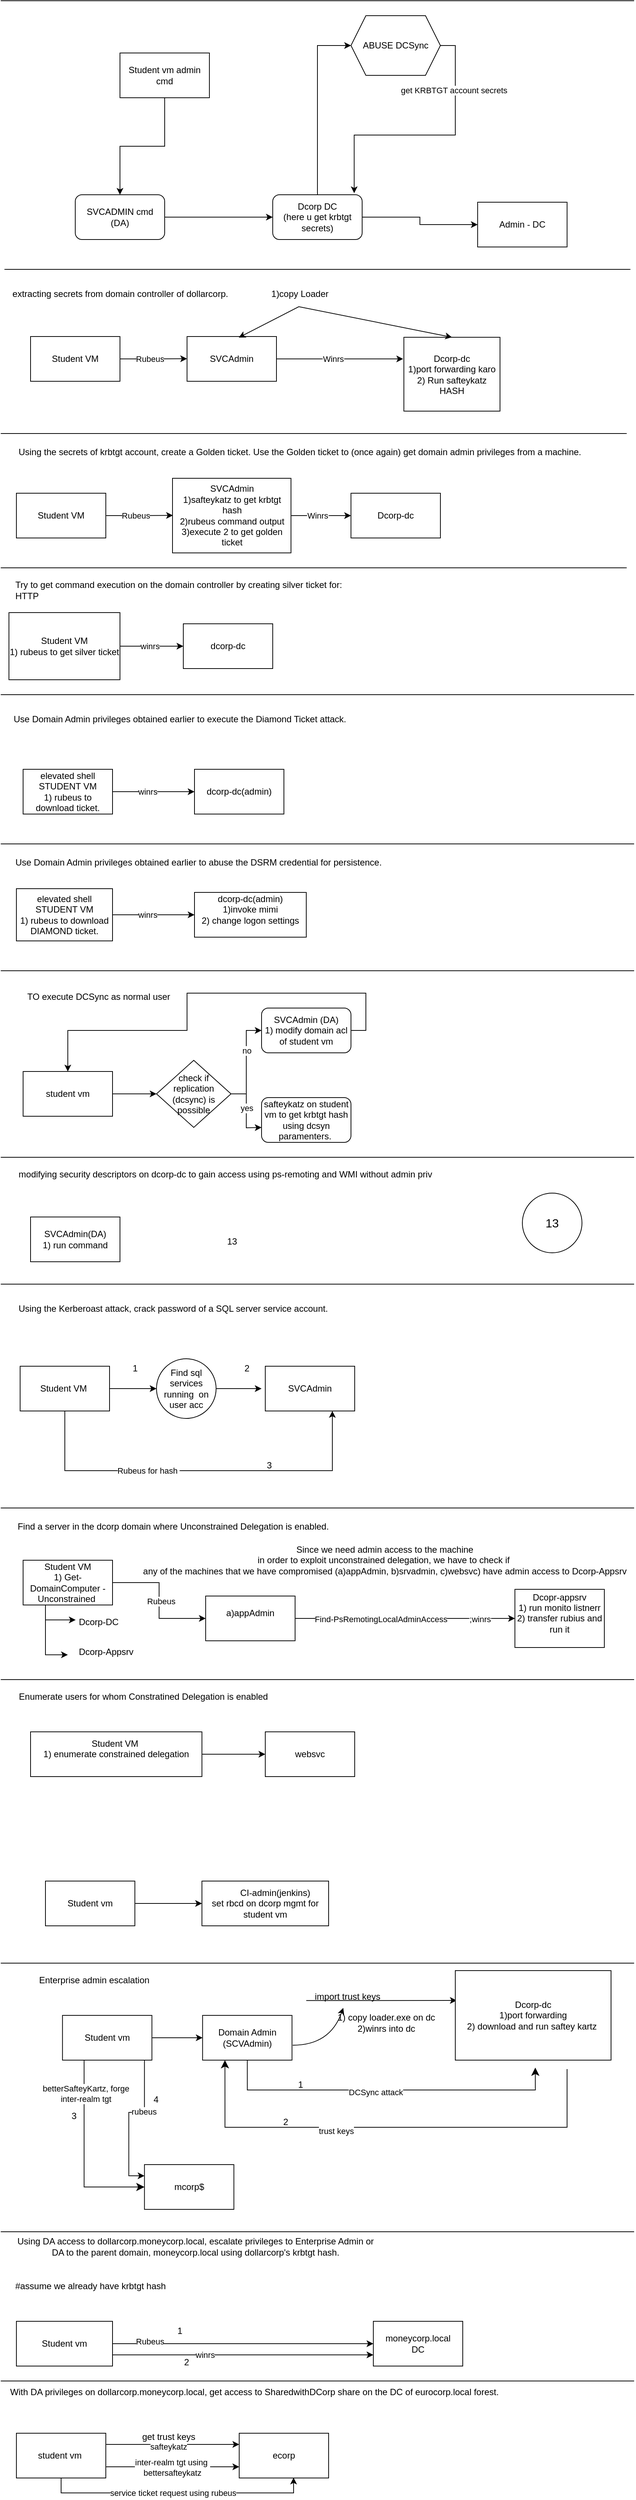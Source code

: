 <mxfile version="24.7.17">
  <diagram name="Page-1" id="pwPwg3jZ4V9R2uBaTmBE">
    <mxGraphModel dx="1843" dy="1024" grid="1" gridSize="10" guides="1" tooltips="1" connect="1" arrows="1" fold="1" page="1" pageScale="1" pageWidth="850" pageHeight="1100" math="0" shadow="0">
      <root>
        <mxCell id="0" />
        <mxCell id="1" parent="0" />
        <mxCell id="igHpn69yzNw5KjrUSqZ8-5" style="edgeStyle=orthogonalEdgeStyle;rounded=0;orthogonalLoop=1;jettySize=auto;html=1;exitX=1;exitY=0.5;exitDx=0;exitDy=0;entryX=0;entryY=0.5;entryDx=0;entryDy=0;" parent="1" source="igHpn69yzNw5KjrUSqZ8-1" target="igHpn69yzNw5KjrUSqZ8-4" edge="1">
          <mxGeometry relative="1" as="geometry" />
        </mxCell>
        <mxCell id="igHpn69yzNw5KjrUSqZ8-1" value="SVCADMIN cmd&lt;br&gt;(DA)" style="rounded=1;whiteSpace=wrap;html=1;" parent="1" vertex="1">
          <mxGeometry x="100" y="280" width="120" height="60" as="geometry" />
        </mxCell>
        <mxCell id="igHpn69yzNw5KjrUSqZ8-3" style="edgeStyle=orthogonalEdgeStyle;rounded=0;orthogonalLoop=1;jettySize=auto;html=1;entryX=0.5;entryY=0;entryDx=0;entryDy=0;" parent="1" source="igHpn69yzNw5KjrUSqZ8-2" target="igHpn69yzNw5KjrUSqZ8-1" edge="1">
          <mxGeometry relative="1" as="geometry" />
        </mxCell>
        <mxCell id="igHpn69yzNw5KjrUSqZ8-2" value="Student vm admin cmd" style="rounded=0;whiteSpace=wrap;html=1;" parent="1" vertex="1">
          <mxGeometry x="160" y="90" width="120" height="60" as="geometry" />
        </mxCell>
        <mxCell id="igHpn69yzNw5KjrUSqZ8-7" style="edgeStyle=orthogonalEdgeStyle;rounded=0;orthogonalLoop=1;jettySize=auto;html=1;exitX=1;exitY=0.5;exitDx=0;exitDy=0;entryX=0;entryY=0.5;entryDx=0;entryDy=0;" parent="1" source="igHpn69yzNw5KjrUSqZ8-4" target="igHpn69yzNw5KjrUSqZ8-6" edge="1">
          <mxGeometry relative="1" as="geometry" />
        </mxCell>
        <mxCell id="igHpn69yzNw5KjrUSqZ8-10" style="edgeStyle=orthogonalEdgeStyle;rounded=0;orthogonalLoop=1;jettySize=auto;html=1;exitX=0.5;exitY=0;exitDx=0;exitDy=0;entryX=0;entryY=0.5;entryDx=0;entryDy=0;" parent="1" source="igHpn69yzNw5KjrUSqZ8-4" target="igHpn69yzNw5KjrUSqZ8-9" edge="1">
          <mxGeometry relative="1" as="geometry" />
        </mxCell>
        <mxCell id="igHpn69yzNw5KjrUSqZ8-4" value="Dcorp DC&lt;br&gt;(here u get krbtgt secrets)" style="rounded=1;whiteSpace=wrap;html=1;" parent="1" vertex="1">
          <mxGeometry x="365" y="280" width="120" height="60" as="geometry" />
        </mxCell>
        <mxCell id="igHpn69yzNw5KjrUSqZ8-6" value="Admin - DC" style="rounded=0;whiteSpace=wrap;html=1;" parent="1" vertex="1">
          <mxGeometry x="640" y="290" width="120" height="60" as="geometry" />
        </mxCell>
        <mxCell id="igHpn69yzNw5KjrUSqZ8-9" value="ABUSE DCSync" style="shape=hexagon;perimeter=hexagonPerimeter2;whiteSpace=wrap;html=1;fixedSize=1;" parent="1" vertex="1">
          <mxGeometry x="470" y="40" width="120" height="80" as="geometry" />
        </mxCell>
        <mxCell id="igHpn69yzNw5KjrUSqZ8-11" style="edgeStyle=orthogonalEdgeStyle;rounded=0;orthogonalLoop=1;jettySize=auto;html=1;exitX=1;exitY=0.5;exitDx=0;exitDy=0;entryX=0.911;entryY=-0.035;entryDx=0;entryDy=0;entryPerimeter=0;" parent="1" source="igHpn69yzNw5KjrUSqZ8-9" target="igHpn69yzNw5KjrUSqZ8-4" edge="1">
          <mxGeometry relative="1" as="geometry" />
        </mxCell>
        <mxCell id="igHpn69yzNw5KjrUSqZ8-12" value="get KRBTGT account secrets" style="edgeLabel;html=1;align=center;verticalAlign=middle;resizable=0;points=[];" parent="igHpn69yzNw5KjrUSqZ8-11" vertex="1" connectable="0">
          <mxGeometry x="-0.549" y="-2" relative="1" as="geometry">
            <mxPoint as="offset" />
          </mxGeometry>
        </mxCell>
        <mxCell id="igHpn69yzNw5KjrUSqZ8-13" value="" style="endArrow=none;html=1;rounded=0;" parent="1" edge="1">
          <mxGeometry width="50" height="50" relative="1" as="geometry">
            <mxPoint x="5" y="380" as="sourcePoint" />
            <mxPoint x="845" y="380" as="targetPoint" />
            <Array as="points" />
          </mxGeometry>
        </mxCell>
        <mxCell id="igHpn69yzNw5KjrUSqZ8-14" value="extracting secrets from domain controller of dollarcorp." style="text;html=1;align=center;verticalAlign=middle;resizable=0;points=[];autosize=1;strokeColor=none;fillColor=none;" parent="1" vertex="1">
          <mxGeometry x="5" y="398" width="310" height="30" as="geometry" />
        </mxCell>
        <mxCell id="igHpn69yzNw5KjrUSqZ8-16" style="edgeStyle=orthogonalEdgeStyle;rounded=0;orthogonalLoop=1;jettySize=auto;html=1;exitX=1;exitY=0.5;exitDx=0;exitDy=0;" parent="1" source="igHpn69yzNw5KjrUSqZ8-15" edge="1">
          <mxGeometry relative="1" as="geometry">
            <mxPoint x="250" y="499.737" as="targetPoint" />
          </mxGeometry>
        </mxCell>
        <mxCell id="igHpn69yzNw5KjrUSqZ8-18" value="Rubeus" style="edgeLabel;html=1;align=center;verticalAlign=middle;resizable=0;points=[];" parent="igHpn69yzNw5KjrUSqZ8-16" vertex="1" connectable="0">
          <mxGeometry x="-0.47" y="-3" relative="1" as="geometry">
            <mxPoint x="16" y="-3" as="offset" />
          </mxGeometry>
        </mxCell>
        <mxCell id="igHpn69yzNw5KjrUSqZ8-15" value="Student VM" style="rounded=0;whiteSpace=wrap;html=1;" parent="1" vertex="1">
          <mxGeometry x="40" y="470" width="120" height="60" as="geometry" />
        </mxCell>
        <mxCell id="igHpn69yzNw5KjrUSqZ8-25" style="edgeStyle=orthogonalEdgeStyle;rounded=0;orthogonalLoop=1;jettySize=auto;html=1;exitX=1;exitY=0.5;exitDx=0;exitDy=0;entryX=0;entryY=0.5;entryDx=0;entryDy=0;" parent="1" edge="1">
          <mxGeometry relative="1" as="geometry">
            <mxPoint x="370" y="500" as="sourcePoint" />
            <mxPoint x="540" y="500" as="targetPoint" />
          </mxGeometry>
        </mxCell>
        <mxCell id="igHpn69yzNw5KjrUSqZ8-26" value="Winrs" style="edgeLabel;html=1;align=center;verticalAlign=middle;resizable=0;points=[];" parent="igHpn69yzNw5KjrUSqZ8-25" vertex="1" connectable="0">
          <mxGeometry x="-0.205" y="-2" relative="1" as="geometry">
            <mxPoint x="8" y="-2" as="offset" />
          </mxGeometry>
        </mxCell>
        <mxCell id="igHpn69yzNw5KjrUSqZ8-17" value="SVCAdmin" style="rounded=0;whiteSpace=wrap;html=1;" parent="1" vertex="1">
          <mxGeometry x="250" y="470" width="120" height="60" as="geometry" />
        </mxCell>
        <mxCell id="igHpn69yzNw5KjrUSqZ8-20" value="Dcorp-dc&lt;br&gt;1)port forwarding karo&lt;br&gt;2) Run safteykatz&lt;br&gt;HASH" style="rounded=0;whiteSpace=wrap;html=1;" parent="1" vertex="1">
          <mxGeometry x="541" y="471" width="129" height="99" as="geometry" />
        </mxCell>
        <mxCell id="igHpn69yzNw5KjrUSqZ8-21" value="" style="endArrow=classic;startArrow=classic;html=1;rounded=0;entryX=0.5;entryY=0;entryDx=0;entryDy=0;exitX=0.579;exitY=0.022;exitDx=0;exitDy=0;exitPerimeter=0;" parent="1" source="igHpn69yzNw5KjrUSqZ8-17" target="igHpn69yzNw5KjrUSqZ8-20" edge="1">
          <mxGeometry width="50" height="50" relative="1" as="geometry">
            <mxPoint x="370" y="450" as="sourcePoint" />
            <mxPoint x="420" y="400" as="targetPoint" />
            <Array as="points">
              <mxPoint x="400" y="430" />
            </Array>
          </mxGeometry>
        </mxCell>
        <mxCell id="igHpn69yzNw5KjrUSqZ8-22" value="1)copy Loader" style="text;html=1;align=center;verticalAlign=middle;resizable=0;points=[];autosize=1;strokeColor=none;fillColor=none;" parent="1" vertex="1">
          <mxGeometry x="351" y="398" width="100" height="30" as="geometry" />
        </mxCell>
        <mxCell id="igHpn69yzNw5KjrUSqZ8-29" value="Using the secrets of krbtgt account, create a Golden ticket.&amp;nbsp;Use the Golden ticket to (once again) get domain admin privileges from a machine." style="text;html=1;align=center;verticalAlign=middle;resizable=0;points=[];autosize=1;strokeColor=none;fillColor=none;" parent="1" vertex="1">
          <mxGeometry x="11" y="610" width="780" height="30" as="geometry" />
        </mxCell>
        <mxCell id="igHpn69yzNw5KjrUSqZ8-31" value="" style="endArrow=none;html=1;rounded=0;" parent="1" edge="1">
          <mxGeometry width="50" height="50" relative="1" as="geometry">
            <mxPoint y="600" as="sourcePoint" />
            <mxPoint x="840" y="600" as="targetPoint" />
          </mxGeometry>
        </mxCell>
        <mxCell id="igHpn69yzNw5KjrUSqZ8-32" style="edgeStyle=orthogonalEdgeStyle;rounded=0;orthogonalLoop=1;jettySize=auto;html=1;exitX=1;exitY=0.5;exitDx=0;exitDy=0;" parent="1" source="igHpn69yzNw5KjrUSqZ8-34" edge="1">
          <mxGeometry relative="1" as="geometry">
            <mxPoint x="231" y="709.737" as="targetPoint" />
          </mxGeometry>
        </mxCell>
        <mxCell id="igHpn69yzNw5KjrUSqZ8-33" value="Rubeus" style="edgeLabel;html=1;align=center;verticalAlign=middle;resizable=0;points=[];" parent="igHpn69yzNw5KjrUSqZ8-32" vertex="1" connectable="0">
          <mxGeometry x="-0.47" y="-3" relative="1" as="geometry">
            <mxPoint x="16" y="-3" as="offset" />
          </mxGeometry>
        </mxCell>
        <mxCell id="igHpn69yzNw5KjrUSqZ8-34" value="Student VM" style="rounded=0;whiteSpace=wrap;html=1;" parent="1" vertex="1">
          <mxGeometry x="21" y="680" width="120" height="60" as="geometry" />
        </mxCell>
        <mxCell id="igHpn69yzNw5KjrUSqZ8-37" style="edgeStyle=orthogonalEdgeStyle;rounded=0;orthogonalLoop=1;jettySize=auto;html=1;exitX=1;exitY=0.5;exitDx=0;exitDy=0;entryX=0;entryY=0.5;entryDx=0;entryDy=0;" parent="1" source="igHpn69yzNw5KjrUSqZ8-35" target="igHpn69yzNw5KjrUSqZ8-36" edge="1">
          <mxGeometry relative="1" as="geometry" />
        </mxCell>
        <mxCell id="igHpn69yzNw5KjrUSqZ8-38" value="Winrs" style="edgeLabel;html=1;align=center;verticalAlign=middle;resizable=0;points=[];" parent="igHpn69yzNw5KjrUSqZ8-37" vertex="1" connectable="0">
          <mxGeometry x="-0.47" y="1" relative="1" as="geometry">
            <mxPoint x="14" y="1" as="offset" />
          </mxGeometry>
        </mxCell>
        <mxCell id="igHpn69yzNw5KjrUSqZ8-35" value="SVCAdmin&lt;br&gt;1)safteykatz to get krbtgt hash&lt;br&gt;2)rubeus command output &lt;br&gt;3)execute 2 to get golden ticket" style="rounded=0;whiteSpace=wrap;html=1;" parent="1" vertex="1">
          <mxGeometry x="230.5" y="660" width="159" height="100" as="geometry" />
        </mxCell>
        <mxCell id="igHpn69yzNw5KjrUSqZ8-36" value="Dcorp-dc" style="rounded=0;whiteSpace=wrap;html=1;" parent="1" vertex="1">
          <mxGeometry x="470" y="680" width="120" height="60" as="geometry" />
        </mxCell>
        <mxCell id="igHpn69yzNw5KjrUSqZ8-39" value="" style="endArrow=none;html=1;rounded=0;" parent="1" edge="1">
          <mxGeometry width="50" height="50" relative="1" as="geometry">
            <mxPoint y="780" as="sourcePoint" />
            <mxPoint x="840" y="780" as="targetPoint" />
          </mxGeometry>
        </mxCell>
        <mxCell id="igHpn69yzNw5KjrUSqZ8-40" value="&lt;div&gt;Try to get command execution on the domain controller by creating silver ticket for:&amp;nbsp;&lt;/div&gt;&lt;div style=&quot;text-align: left;&quot;&gt;&lt;span style=&quot;background-color: initial;&quot;&gt;HTTP&lt;/span&gt;&lt;/div&gt;" style="text;html=1;align=center;verticalAlign=middle;resizable=0;points=[];autosize=1;strokeColor=none;fillColor=none;" parent="1" vertex="1">
          <mxGeometry x="5" y="790" width="470" height="40" as="geometry" />
        </mxCell>
        <mxCell id="igHpn69yzNw5KjrUSqZ8-43" style="edgeStyle=orthogonalEdgeStyle;rounded=0;orthogonalLoop=1;jettySize=auto;html=1;exitX=1;exitY=0.5;exitDx=0;exitDy=0;entryX=0;entryY=0.5;entryDx=0;entryDy=0;" parent="1" source="igHpn69yzNw5KjrUSqZ8-41" target="igHpn69yzNw5KjrUSqZ8-42" edge="1">
          <mxGeometry relative="1" as="geometry" />
        </mxCell>
        <mxCell id="igHpn69yzNw5KjrUSqZ8-44" value="winrs" style="edgeLabel;html=1;align=center;verticalAlign=middle;resizable=0;points=[];" parent="igHpn69yzNw5KjrUSqZ8-43" vertex="1" connectable="0">
          <mxGeometry x="-0.24" relative="1" as="geometry">
            <mxPoint x="7" as="offset" />
          </mxGeometry>
        </mxCell>
        <mxCell id="igHpn69yzNw5KjrUSqZ8-41" value="Student VM&lt;br&gt;1) rubeus to get silver ticket" style="rounded=0;whiteSpace=wrap;html=1;" parent="1" vertex="1">
          <mxGeometry x="11" y="840" width="149" height="90" as="geometry" />
        </mxCell>
        <mxCell id="igHpn69yzNw5KjrUSqZ8-42" value="dcorp-dc" style="rounded=0;whiteSpace=wrap;html=1;" parent="1" vertex="1">
          <mxGeometry x="245" y="855" width="120" height="60" as="geometry" />
        </mxCell>
        <mxCell id="igHpn69yzNw5KjrUSqZ8-45" value="" style="endArrow=none;html=1;rounded=0;" parent="1" edge="1">
          <mxGeometry width="50" height="50" relative="1" as="geometry">
            <mxPoint y="950" as="sourcePoint" />
            <mxPoint x="850" y="950" as="targetPoint" />
          </mxGeometry>
        </mxCell>
        <mxCell id="igHpn69yzNw5KjrUSqZ8-49" style="edgeStyle=orthogonalEdgeStyle;rounded=0;orthogonalLoop=1;jettySize=auto;html=1;exitX=1;exitY=0.5;exitDx=0;exitDy=0;entryX=0;entryY=0.5;entryDx=0;entryDy=0;" parent="1" source="igHpn69yzNw5KjrUSqZ8-46" target="igHpn69yzNw5KjrUSqZ8-48" edge="1">
          <mxGeometry relative="1" as="geometry" />
        </mxCell>
        <mxCell id="igHpn69yzNw5KjrUSqZ8-50" value="winrs" style="edgeLabel;html=1;align=center;verticalAlign=middle;resizable=0;points=[];" parent="igHpn69yzNw5KjrUSqZ8-49" vertex="1" connectable="0">
          <mxGeometry x="-0.158" y="5" relative="1" as="geometry">
            <mxPoint y="5" as="offset" />
          </mxGeometry>
        </mxCell>
        <mxCell id="igHpn69yzNw5KjrUSqZ8-46" value="elevated shell STUDENT VM&lt;br&gt;1) rubeus to download ticket." style="rounded=0;whiteSpace=wrap;html=1;" parent="1" vertex="1">
          <mxGeometry x="30" y="1050" width="120" height="60" as="geometry" />
        </mxCell>
        <mxCell id="igHpn69yzNw5KjrUSqZ8-47" value="Use Domain Admin privileges obtained earlier to execute the Diamond Ticket attack." style="text;html=1;align=center;verticalAlign=middle;resizable=0;points=[];autosize=1;strokeColor=none;fillColor=none;" parent="1" vertex="1">
          <mxGeometry x="5" y="968" width="470" height="30" as="geometry" />
        </mxCell>
        <mxCell id="igHpn69yzNw5KjrUSqZ8-48" value="dcorp-dc(admin)" style="rounded=0;whiteSpace=wrap;html=1;" parent="1" vertex="1">
          <mxGeometry x="260" y="1050" width="120" height="60" as="geometry" />
        </mxCell>
        <mxCell id="igHpn69yzNw5KjrUSqZ8-51" value="" style="endArrow=none;html=1;rounded=0;" parent="1" edge="1">
          <mxGeometry width="50" height="50" relative="1" as="geometry">
            <mxPoint y="1150" as="sourcePoint" />
            <mxPoint x="850" y="1150" as="targetPoint" />
          </mxGeometry>
        </mxCell>
        <mxCell id="igHpn69yzNw5KjrUSqZ8-52" value="Use Domain Admin privileges obtained earlier to abuse the DSRM credential for persistence." style="text;html=1;align=center;verticalAlign=middle;resizable=0;points=[];autosize=1;strokeColor=none;fillColor=none;" parent="1" vertex="1">
          <mxGeometry x="5" y="1160" width="520" height="30" as="geometry" />
        </mxCell>
        <mxCell id="igHpn69yzNw5KjrUSqZ8-53" style="edgeStyle=orthogonalEdgeStyle;rounded=0;orthogonalLoop=1;jettySize=auto;html=1;exitX=1;exitY=0.5;exitDx=0;exitDy=0;entryX=0;entryY=0.5;entryDx=0;entryDy=0;" parent="1" source="igHpn69yzNw5KjrUSqZ8-55" target="igHpn69yzNw5KjrUSqZ8-56" edge="1">
          <mxGeometry relative="1" as="geometry" />
        </mxCell>
        <mxCell id="igHpn69yzNw5KjrUSqZ8-54" value="winrs" style="edgeLabel;html=1;align=center;verticalAlign=middle;resizable=0;points=[];" parent="igHpn69yzNw5KjrUSqZ8-53" vertex="1" connectable="0">
          <mxGeometry x="-0.158" y="5" relative="1" as="geometry">
            <mxPoint y="5" as="offset" />
          </mxGeometry>
        </mxCell>
        <mxCell id="igHpn69yzNw5KjrUSqZ8-55" value="elevated shell STUDENT VM&lt;br&gt;1) rubeus to download DIAMOND ticket." style="rounded=0;whiteSpace=wrap;html=1;" parent="1" vertex="1">
          <mxGeometry x="21" y="1210" width="129" height="70" as="geometry" />
        </mxCell>
        <mxCell id="igHpn69yzNw5KjrUSqZ8-56" value="dcorp-dc(admin)&lt;br&gt;1)invoke mimi&lt;br&gt;2) change logon settings&lt;div&gt;&lt;br&gt;&lt;/div&gt;" style="rounded=0;whiteSpace=wrap;html=1;" parent="1" vertex="1">
          <mxGeometry x="260" y="1215" width="150" height="60" as="geometry" />
        </mxCell>
        <mxCell id="fUItMxZkbvXYHgVX884n-1" value="" style="endArrow=none;html=1;rounded=0;" parent="1" edge="1">
          <mxGeometry width="50" height="50" relative="1" as="geometry">
            <mxPoint y="1320" as="sourcePoint" />
            <mxPoint x="850" y="1320" as="targetPoint" />
          </mxGeometry>
        </mxCell>
        <mxCell id="fUItMxZkbvXYHgVX884n-2" value="TO execute DCSync as normal user" style="text;html=1;align=center;verticalAlign=middle;resizable=0;points=[];autosize=1;strokeColor=none;fillColor=none;" parent="1" vertex="1">
          <mxGeometry x="21" y="1340" width="220" height="30" as="geometry" />
        </mxCell>
        <mxCell id="fUItMxZkbvXYHgVX884n-6" style="edgeStyle=orthogonalEdgeStyle;rounded=0;orthogonalLoop=1;jettySize=auto;html=1;exitX=1;exitY=0.5;exitDx=0;exitDy=0;entryX=0;entryY=0.5;entryDx=0;entryDy=0;" parent="1" source="fUItMxZkbvXYHgVX884n-3" target="fUItMxZkbvXYHgVX884n-5" edge="1">
          <mxGeometry relative="1" as="geometry" />
        </mxCell>
        <mxCell id="fUItMxZkbvXYHgVX884n-3" value="student vm" style="rounded=0;whiteSpace=wrap;html=1;" parent="1" vertex="1">
          <mxGeometry x="30" y="1455" width="120" height="60" as="geometry" />
        </mxCell>
        <mxCell id="fUItMxZkbvXYHgVX884n-8" style="edgeStyle=orthogonalEdgeStyle;rounded=0;orthogonalLoop=1;jettySize=auto;html=1;exitX=1;exitY=0.5;exitDx=0;exitDy=0;entryX=0;entryY=0.5;entryDx=0;entryDy=0;" parent="1" source="fUItMxZkbvXYHgVX884n-5" target="fUItMxZkbvXYHgVX884n-7" edge="1">
          <mxGeometry relative="1" as="geometry" />
        </mxCell>
        <mxCell id="fUItMxZkbvXYHgVX884n-9" value="no" style="edgeLabel;html=1;align=center;verticalAlign=middle;resizable=0;points=[];" parent="fUItMxZkbvXYHgVX884n-8" vertex="1" connectable="0">
          <mxGeometry x="0.257" relative="1" as="geometry">
            <mxPoint as="offset" />
          </mxGeometry>
        </mxCell>
        <mxCell id="fUItMxZkbvXYHgVX884n-13" style="edgeStyle=orthogonalEdgeStyle;rounded=0;orthogonalLoop=1;jettySize=auto;html=1;exitX=1;exitY=0.5;exitDx=0;exitDy=0;" parent="1" source="fUItMxZkbvXYHgVX884n-5" edge="1">
          <mxGeometry relative="1" as="geometry">
            <mxPoint x="350" y="1530" as="targetPoint" />
          </mxGeometry>
        </mxCell>
        <mxCell id="fUItMxZkbvXYHgVX884n-14" value="yes" style="edgeLabel;html=1;align=center;verticalAlign=middle;resizable=0;points=[];" parent="fUItMxZkbvXYHgVX884n-13" vertex="1" connectable="0">
          <mxGeometry x="-0.101" relative="1" as="geometry">
            <mxPoint as="offset" />
          </mxGeometry>
        </mxCell>
        <mxCell id="fUItMxZkbvXYHgVX884n-5" value="check if replication (dcsync) is possible" style="rhombus;whiteSpace=wrap;html=1;" parent="1" vertex="1">
          <mxGeometry x="209" y="1440" width="100" height="90" as="geometry" />
        </mxCell>
        <mxCell id="fUItMxZkbvXYHgVX884n-10" style="edgeStyle=orthogonalEdgeStyle;rounded=0;orthogonalLoop=1;jettySize=auto;html=1;exitX=1;exitY=0.5;exitDx=0;exitDy=0;entryX=0.5;entryY=0;entryDx=0;entryDy=0;" parent="1" source="fUItMxZkbvXYHgVX884n-7" target="fUItMxZkbvXYHgVX884n-3" edge="1">
          <mxGeometry relative="1" as="geometry">
            <Array as="points">
              <mxPoint x="490" y="1400" />
              <mxPoint x="490" y="1350" />
              <mxPoint x="250" y="1350" />
              <mxPoint x="250" y="1400" />
              <mxPoint x="90" y="1400" />
            </Array>
          </mxGeometry>
        </mxCell>
        <mxCell id="fUItMxZkbvXYHgVX884n-7" value="SVCAdmin (DA)&lt;br&gt;1) modify domain acl of student vm" style="rounded=1;whiteSpace=wrap;html=1;" parent="1" vertex="1">
          <mxGeometry x="350" y="1370" width="120" height="60" as="geometry" />
        </mxCell>
        <mxCell id="fUItMxZkbvXYHgVX884n-12" value="safteykatz on student vm to get krbtgt hash using dcsyn paramenters.&amp;nbsp;" style="rounded=1;whiteSpace=wrap;html=1;" parent="1" vertex="1">
          <mxGeometry x="350" y="1490" width="120" height="60" as="geometry" />
        </mxCell>
        <mxCell id="fUItMxZkbvXYHgVX884n-15" value="" style="endArrow=none;html=1;rounded=0;" parent="1" edge="1">
          <mxGeometry width="50" height="50" relative="1" as="geometry">
            <mxPoint y="1570" as="sourcePoint" />
            <mxPoint x="850" y="1570" as="targetPoint" />
          </mxGeometry>
        </mxCell>
        <mxCell id="fUItMxZkbvXYHgVX884n-16" value="modifying security descriptors on dcorp-dc to gain access using ps-remoting and WMI without admin priv" style="text;html=1;align=center;verticalAlign=middle;resizable=0;points=[];autosize=1;strokeColor=none;fillColor=none;" parent="1" vertex="1">
          <mxGeometry x="11" y="1578" width="580" height="30" as="geometry" />
        </mxCell>
        <mxCell id="0Q8oXIi3BY1QwOnWuRve-1" value="SVCAdmin(DA)&lt;br&gt;1) run command" style="rounded=0;whiteSpace=wrap;html=1;" parent="1" vertex="1">
          <mxGeometry x="40" y="1650" width="120" height="60" as="geometry" />
        </mxCell>
        <mxCell id="0Q8oXIi3BY1QwOnWuRve-2" value="13" style="text;html=1;align=center;verticalAlign=middle;resizable=0;points=[];autosize=1;strokeColor=none;fillColor=none;" parent="1" vertex="1">
          <mxGeometry x="290" y="1668" width="40" height="30" as="geometry" />
        </mxCell>
        <mxCell id="0Q8oXIi3BY1QwOnWuRve-3" value="&lt;font size=&quot;3&quot;&gt;13&lt;/font&gt;" style="ellipse;whiteSpace=wrap;html=1;aspect=fixed;" parent="1" vertex="1">
          <mxGeometry x="700" y="1618" width="80" height="80" as="geometry" />
        </mxCell>
        <mxCell id="0Q8oXIi3BY1QwOnWuRve-4" value="" style="endArrow=none;html=1;rounded=0;" parent="1" edge="1">
          <mxGeometry width="50" height="50" relative="1" as="geometry">
            <mxPoint y="1740" as="sourcePoint" />
            <mxPoint x="850" y="1740" as="targetPoint" />
          </mxGeometry>
        </mxCell>
        <mxCell id="0Q8oXIi3BY1QwOnWuRve-5" value="Using the Kerberoast attack, crack password of a SQL server service account." style="text;html=1;align=center;verticalAlign=middle;resizable=0;points=[];autosize=1;strokeColor=none;fillColor=none;" parent="1" vertex="1">
          <mxGeometry x="11" y="1758" width="440" height="30" as="geometry" />
        </mxCell>
        <mxCell id="0Q8oXIi3BY1QwOnWuRve-8" style="edgeStyle=orthogonalEdgeStyle;rounded=0;orthogonalLoop=1;jettySize=auto;html=1;exitX=1;exitY=0.5;exitDx=0;exitDy=0;" parent="1" source="0Q8oXIi3BY1QwOnWuRve-6" target="0Q8oXIi3BY1QwOnWuRve-7" edge="1">
          <mxGeometry relative="1" as="geometry" />
        </mxCell>
        <mxCell id="0Q8oXIi3BY1QwOnWuRve-11" style="edgeStyle=orthogonalEdgeStyle;rounded=0;orthogonalLoop=1;jettySize=auto;html=1;exitX=0.5;exitY=1;exitDx=0;exitDy=0;entryX=0.75;entryY=1;entryDx=0;entryDy=0;" parent="1" source="0Q8oXIi3BY1QwOnWuRve-6" target="0Q8oXIi3BY1QwOnWuRve-10" edge="1">
          <mxGeometry relative="1" as="geometry">
            <Array as="points">
              <mxPoint x="86" y="1990" />
              <mxPoint x="445" y="1990" />
            </Array>
          </mxGeometry>
        </mxCell>
        <mxCell id="0Q8oXIi3BY1QwOnWuRve-13" value="Rubeus for hash&amp;nbsp;" style="edgeLabel;html=1;align=center;verticalAlign=middle;resizable=0;points=[];" parent="0Q8oXIi3BY1QwOnWuRve-11" vertex="1" connectable="0">
          <mxGeometry x="-0.262" relative="1" as="geometry">
            <mxPoint as="offset" />
          </mxGeometry>
        </mxCell>
        <mxCell id="0Q8oXIi3BY1QwOnWuRve-6" value="Student VM&amp;nbsp;" style="rounded=0;whiteSpace=wrap;html=1;" parent="1" vertex="1">
          <mxGeometry x="26" y="1850" width="120" height="60" as="geometry" />
        </mxCell>
        <mxCell id="0Q8oXIi3BY1QwOnWuRve-9" style="edgeStyle=orthogonalEdgeStyle;rounded=0;orthogonalLoop=1;jettySize=auto;html=1;exitX=1;exitY=0.5;exitDx=0;exitDy=0;" parent="1" source="0Q8oXIi3BY1QwOnWuRve-7" edge="1">
          <mxGeometry relative="1" as="geometry">
            <mxPoint x="350" y="1880" as="targetPoint" />
          </mxGeometry>
        </mxCell>
        <mxCell id="0Q8oXIi3BY1QwOnWuRve-7" value="Find sql services running&amp;nbsp; on user acc" style="ellipse;whiteSpace=wrap;html=1;aspect=fixed;" parent="1" vertex="1">
          <mxGeometry x="209" y="1840" width="80" height="80" as="geometry" />
        </mxCell>
        <mxCell id="0Q8oXIi3BY1QwOnWuRve-10" value="SVCAdmin" style="rounded=0;whiteSpace=wrap;html=1;" parent="1" vertex="1">
          <mxGeometry x="355" y="1850" width="120" height="60" as="geometry" />
        </mxCell>
        <mxCell id="0Q8oXIi3BY1QwOnWuRve-15" value="1" style="text;html=1;align=center;verticalAlign=middle;resizable=0;points=[];autosize=1;strokeColor=none;fillColor=none;" parent="1" vertex="1">
          <mxGeometry x="165" y="1838" width="30" height="30" as="geometry" />
        </mxCell>
        <mxCell id="0Q8oXIi3BY1QwOnWuRve-16" value="2" style="text;html=1;align=center;verticalAlign=middle;resizable=0;points=[];autosize=1;strokeColor=none;fillColor=none;" parent="1" vertex="1">
          <mxGeometry x="315" y="1838" width="30" height="30" as="geometry" />
        </mxCell>
        <mxCell id="0Q8oXIi3BY1QwOnWuRve-17" value="3" style="text;html=1;align=center;verticalAlign=middle;resizable=0;points=[];autosize=1;strokeColor=none;fillColor=none;" parent="1" vertex="1">
          <mxGeometry x="345" y="1968" width="30" height="30" as="geometry" />
        </mxCell>
        <mxCell id="0Q8oXIi3BY1QwOnWuRve-18" value="" style="endArrow=none;html=1;rounded=0;" parent="1" edge="1">
          <mxGeometry width="50" height="50" relative="1" as="geometry">
            <mxPoint y="2040" as="sourcePoint" />
            <mxPoint x="850" y="2040" as="targetPoint" />
          </mxGeometry>
        </mxCell>
        <mxCell id="0Q8oXIi3BY1QwOnWuRve-19" value="Find a server in the dcorp domain where Unconstrained Delegation is enabled." style="text;html=1;align=center;verticalAlign=middle;resizable=0;points=[];autosize=1;strokeColor=none;fillColor=none;" parent="1" vertex="1">
          <mxGeometry x="11" y="2050" width="440" height="30" as="geometry" />
        </mxCell>
        <mxCell id="0Q8oXIi3BY1QwOnWuRve-21" style="edgeStyle=orthogonalEdgeStyle;rounded=0;orthogonalLoop=1;jettySize=auto;html=1;exitX=0.25;exitY=1;exitDx=0;exitDy=0;" parent="1" source="0Q8oXIi3BY1QwOnWuRve-20" edge="1">
          <mxGeometry relative="1" as="geometry">
            <mxPoint x="100" y="2190" as="targetPoint" />
          </mxGeometry>
        </mxCell>
        <mxCell id="0Q8oXIi3BY1QwOnWuRve-30" style="edgeStyle=orthogonalEdgeStyle;rounded=0;orthogonalLoop=1;jettySize=auto;html=1;exitX=1;exitY=0.5;exitDx=0;exitDy=0;entryX=0;entryY=0.5;entryDx=0;entryDy=0;" parent="1" source="0Q8oXIi3BY1QwOnWuRve-20" target="0Q8oXIi3BY1QwOnWuRve-28" edge="1">
          <mxGeometry relative="1" as="geometry" />
        </mxCell>
        <mxCell id="0Q8oXIi3BY1QwOnWuRve-32" value="Rubeus" style="edgeLabel;html=1;align=center;verticalAlign=middle;resizable=0;points=[];" parent="0Q8oXIi3BY1QwOnWuRve-30" vertex="1" connectable="0">
          <mxGeometry x="0.005" y="2" relative="1" as="geometry">
            <mxPoint as="offset" />
          </mxGeometry>
        </mxCell>
        <mxCell id="0Q8oXIi3BY1QwOnWuRve-20" value="Student VM&lt;div&gt;1) Get-DomainComputer -Unconstrained&amp;nbsp;&lt;/div&gt;" style="rounded=0;whiteSpace=wrap;html=1;" parent="1" vertex="1">
          <mxGeometry x="30" y="2110" width="120" height="60" as="geometry" />
        </mxCell>
        <mxCell id="0Q8oXIi3BY1QwOnWuRve-23" value="Dcorp-DC" style="text;html=1;align=center;verticalAlign=middle;resizable=0;points=[];autosize=1;strokeColor=none;fillColor=none;" parent="1" vertex="1">
          <mxGeometry x="91" y="2178" width="80" height="30" as="geometry" />
        </mxCell>
        <mxCell id="0Q8oXIi3BY1QwOnWuRve-24" value="Dcorp-Appsrv" style="text;html=1;align=center;verticalAlign=middle;resizable=0;points=[];autosize=1;strokeColor=none;fillColor=none;" parent="1" vertex="1">
          <mxGeometry x="91" y="2218" width="100" height="30" as="geometry" />
        </mxCell>
        <mxCell id="0Q8oXIi3BY1QwOnWuRve-25" style="edgeStyle=orthogonalEdgeStyle;rounded=0;orthogonalLoop=1;jettySize=auto;html=1;exitX=0.25;exitY=1;exitDx=0;exitDy=0;entryX=-0.01;entryY=0.627;entryDx=0;entryDy=0;entryPerimeter=0;" parent="1" source="0Q8oXIi3BY1QwOnWuRve-20" target="0Q8oXIi3BY1QwOnWuRve-24" edge="1">
          <mxGeometry relative="1" as="geometry" />
        </mxCell>
        <mxCell id="0Q8oXIi3BY1QwOnWuRve-26" value="Since we need admin access to the machine&lt;br&gt;in order to exploit unconstrained delegation, we have to check if&amp;nbsp;&lt;br&gt;any of the machines that we have compromised (a)appAdmin, b)srvadmin, c)websvc) have admin access to Dcorp-Appsrv" style="text;html=1;align=center;verticalAlign=middle;resizable=0;points=[];autosize=1;strokeColor=none;fillColor=none;" parent="1" vertex="1">
          <mxGeometry x="180" y="2080" width="670" height="60" as="geometry" />
        </mxCell>
        <mxCell id="0Q8oXIi3BY1QwOnWuRve-33" style="edgeStyle=orthogonalEdgeStyle;rounded=0;orthogonalLoop=1;jettySize=auto;html=1;exitX=1;exitY=0.5;exitDx=0;exitDy=0;" parent="1" source="0Q8oXIi3BY1QwOnWuRve-28" target="0Q8oXIi3BY1QwOnWuRve-31" edge="1">
          <mxGeometry relative="1" as="geometry" />
        </mxCell>
        <mxCell id="0Q8oXIi3BY1QwOnWuRve-34" value="Find-PsRemotingLocalAdminAccess" style="edgeLabel;html=1;align=center;verticalAlign=middle;resizable=0;points=[];" parent="0Q8oXIi3BY1QwOnWuRve-33" vertex="1" connectable="0">
          <mxGeometry x="-0.224" y="-1" relative="1" as="geometry">
            <mxPoint as="offset" />
          </mxGeometry>
        </mxCell>
        <mxCell id="0Q8oXIi3BY1QwOnWuRve-35" value=";winrs" style="edgeLabel;html=1;align=center;verticalAlign=middle;resizable=0;points=[];" parent="0Q8oXIi3BY1QwOnWuRve-33" vertex="1" connectable="0">
          <mxGeometry x="0.54" y="-1" relative="1" as="geometry">
            <mxPoint x="21" as="offset" />
          </mxGeometry>
        </mxCell>
        <mxCell id="0Q8oXIi3BY1QwOnWuRve-28" value="&lt;span style=&quot;text-wrap: nowrap;&quot;&gt;a)appAdmin&lt;br&gt;&lt;br&gt;&lt;/span&gt;" style="rounded=0;whiteSpace=wrap;html=1;" parent="1" vertex="1">
          <mxGeometry x="275" y="2158" width="120" height="60" as="geometry" />
        </mxCell>
        <mxCell id="0Q8oXIi3BY1QwOnWuRve-31" value="Dcopr-appsrv&lt;br&gt;1) run monito listnerr&lt;br&gt;2) transfer rubius and run it&lt;br&gt;&lt;div&gt;&lt;br/&gt;&lt;/div&gt;" style="rounded=0;whiteSpace=wrap;html=1;" parent="1" vertex="1">
          <mxGeometry x="690" y="2149" width="120" height="78" as="geometry" />
        </mxCell>
        <mxCell id="0Q8oXIi3BY1QwOnWuRve-37" value="" style="endArrow=none;html=1;rounded=0;" parent="1" edge="1">
          <mxGeometry width="50" height="50" relative="1" as="geometry">
            <mxPoint y="2270" as="sourcePoint" />
            <mxPoint x="850" y="2270" as="targetPoint" />
          </mxGeometry>
        </mxCell>
        <mxCell id="OC2lT6waM1CBM72XUrOz-1" value="Enumerate users for whom Constratined Delegation is enabled" style="text;html=1;align=center;verticalAlign=middle;resizable=0;points=[];autosize=1;strokeColor=none;fillColor=none;" parent="1" vertex="1">
          <mxGeometry x="11" y="2278" width="360" height="30" as="geometry" />
        </mxCell>
        <mxCell id="OC2lT6waM1CBM72XUrOz-4" style="edgeStyle=orthogonalEdgeStyle;rounded=0;orthogonalLoop=1;jettySize=auto;html=1;exitX=1;exitY=0.5;exitDx=0;exitDy=0;entryX=0;entryY=0.5;entryDx=0;entryDy=0;" parent="1" source="OC2lT6waM1CBM72XUrOz-2" target="OC2lT6waM1CBM72XUrOz-3" edge="1">
          <mxGeometry relative="1" as="geometry" />
        </mxCell>
        <mxCell id="OC2lT6waM1CBM72XUrOz-2" value="Student VM&amp;nbsp;&lt;br&gt;1) enumerate constrained delegation&lt;div&gt;&lt;br&gt;&lt;/div&gt;" style="rounded=0;whiteSpace=wrap;html=1;" parent="1" vertex="1">
          <mxGeometry x="40" y="2340" width="230" height="60" as="geometry" />
        </mxCell>
        <mxCell id="OC2lT6waM1CBM72XUrOz-3" value="websvc" style="rounded=0;whiteSpace=wrap;html=1;" parent="1" vertex="1">
          <mxGeometry x="355" y="2340" width="120" height="60" as="geometry" />
        </mxCell>
        <mxCell id="OC2lT6waM1CBM72XUrOz-12" style="edgeStyle=orthogonalEdgeStyle;rounded=0;orthogonalLoop=1;jettySize=auto;html=1;exitX=1;exitY=0.5;exitDx=0;exitDy=0;entryX=0;entryY=0.5;entryDx=0;entryDy=0;" parent="1" source="OC2lT6waM1CBM72XUrOz-10" target="OC2lT6waM1CBM72XUrOz-11" edge="1">
          <mxGeometry relative="1" as="geometry" />
        </mxCell>
        <mxCell id="OC2lT6waM1CBM72XUrOz-10" value="Student vm" style="rounded=0;whiteSpace=wrap;html=1;" parent="1" vertex="1">
          <mxGeometry x="60" y="2540" width="120" height="60" as="geometry" />
        </mxCell>
        <mxCell id="OC2lT6waM1CBM72XUrOz-11" value="&lt;span style=&quot;white-space: pre;&quot;&gt;&#x9;&lt;/span&gt;CI-admin(jenkins)&lt;br&gt;set rbcd on dcorp mgmt for student vm" style="rounded=0;whiteSpace=wrap;html=1;" parent="1" vertex="1">
          <mxGeometry x="270" y="2540" width="170" height="60" as="geometry" />
        </mxCell>
        <mxCell id="OC2lT6waM1CBM72XUrOz-13" value="Domain Admin&lt;br&gt;(SCVAdmin)" style="rounded=0;whiteSpace=wrap;html=1;" parent="1" vertex="1">
          <mxGeometry x="270.86" y="2720" width="120" height="60" as="geometry" />
        </mxCell>
        <mxCell id="OC2lT6waM1CBM72XUrOz-14" value="" style="endArrow=none;html=1;rounded=0;" parent="1" edge="1">
          <mxGeometry width="50" height="50" relative="1" as="geometry">
            <mxPoint y="2650" as="sourcePoint" />
            <mxPoint x="850" y="2650" as="targetPoint" />
          </mxGeometry>
        </mxCell>
        <mxCell id="OC2lT6waM1CBM72XUrOz-15" value="Enterprise admin escalation" style="text;html=1;align=center;verticalAlign=middle;resizable=0;points=[];autosize=1;strokeColor=none;fillColor=none;" parent="1" vertex="1">
          <mxGeometry x="40" y="2658" width="170" height="30" as="geometry" />
        </mxCell>
        <mxCell id="OC2lT6waM1CBM72XUrOz-17" style="edgeStyle=orthogonalEdgeStyle;rounded=0;orthogonalLoop=1;jettySize=auto;html=1;exitX=1;exitY=0.5;exitDx=0;exitDy=0;entryX=0;entryY=0.5;entryDx=0;entryDy=0;" parent="1" source="OC2lT6waM1CBM72XUrOz-16" target="OC2lT6waM1CBM72XUrOz-13" edge="1">
          <mxGeometry relative="1" as="geometry" />
        </mxCell>
        <mxCell id="OC2lT6waM1CBM72XUrOz-39" style="edgeStyle=orthogonalEdgeStyle;rounded=0;orthogonalLoop=1;jettySize=auto;html=1;exitX=0.75;exitY=1;exitDx=0;exitDy=0;entryX=0;entryY=0.25;entryDx=0;entryDy=0;" parent="1" target="OC2lT6waM1CBM72XUrOz-30" edge="1">
          <mxGeometry relative="1" as="geometry">
            <mxPoint x="151.83" y="2780" as="sourcePoint" />
            <mxPoint x="231.83" y="2920" as="targetPoint" />
            <Array as="points">
              <mxPoint x="192.86" y="2780" />
              <mxPoint x="192.86" y="2850" />
              <mxPoint x="171.86" y="2850" />
              <mxPoint x="171.86" y="2935" />
            </Array>
          </mxGeometry>
        </mxCell>
        <mxCell id="OC2lT6waM1CBM72XUrOz-40" value="rubeus" style="edgeLabel;html=1;align=center;verticalAlign=middle;resizable=0;points=[];" parent="OC2lT6waM1CBM72XUrOz-39" vertex="1" connectable="0">
          <mxGeometry x="-0.056" y="-1" relative="1" as="geometry">
            <mxPoint as="offset" />
          </mxGeometry>
        </mxCell>
        <mxCell id="OC2lT6waM1CBM72XUrOz-16" value="Student vm" style="rounded=0;whiteSpace=wrap;html=1;" parent="1" vertex="1">
          <mxGeometry x="82.86" y="2720" width="120" height="60" as="geometry" />
        </mxCell>
        <mxCell id="OC2lT6waM1CBM72XUrOz-18" value="" style="curved=1;endArrow=classic;html=1;rounded=0;" parent="1" source="OC2lT6waM1CBM72XUrOz-19" edge="1">
          <mxGeometry width="50" height="50" relative="1" as="geometry">
            <mxPoint x="391.86" y="2760" as="sourcePoint" />
            <mxPoint x="611.86" y="2700" as="targetPoint" />
            <Array as="points">
              <mxPoint x="411.86" y="2700" />
            </Array>
          </mxGeometry>
        </mxCell>
        <mxCell id="OC2lT6waM1CBM72XUrOz-20" value="1) copy loader.exe on dc&lt;br&gt;2)winrs into dc" style="text;html=1;align=center;verticalAlign=middle;resizable=0;points=[];autosize=1;strokeColor=none;fillColor=none;" parent="1" vertex="1">
          <mxGeometry x="441.86" y="2710" width="150" height="40" as="geometry" />
        </mxCell>
        <mxCell id="OC2lT6waM1CBM72XUrOz-21" value="Dcorp-dc&lt;br&gt;1)port forwarding&lt;br&gt;2) download and run saftey kartz&amp;nbsp;" style="rounded=0;whiteSpace=wrap;html=1;" parent="1" vertex="1">
          <mxGeometry x="610" y="2660" width="209" height="120" as="geometry" />
        </mxCell>
        <mxCell id="OC2lT6waM1CBM72XUrOz-24" value="" style="edgeStyle=segmentEdgeStyle;endArrow=classic;html=1;curved=0;rounded=0;endSize=8;startSize=8;exitX=0.5;exitY=1;exitDx=0;exitDy=0;entryX=0.5;entryY=1;entryDx=0;entryDy=0;" parent="1" source="OC2lT6waM1CBM72XUrOz-13" edge="1">
          <mxGeometry width="50" height="50" relative="1" as="geometry">
            <mxPoint x="371.86" y="2880" as="sourcePoint" />
            <mxPoint x="717.36" y="2790" as="targetPoint" />
            <Array as="points">
              <mxPoint x="330.86" y="2820" />
              <mxPoint x="717.86" y="2820" />
            </Array>
          </mxGeometry>
        </mxCell>
        <mxCell id="OC2lT6waM1CBM72XUrOz-25" value="DCSync attack" style="edgeLabel;html=1;align=center;verticalAlign=middle;resizable=0;points=[];" parent="OC2lT6waM1CBM72XUrOz-24" vertex="1" connectable="0">
          <mxGeometry x="-0.071" y="-3" relative="1" as="geometry">
            <mxPoint as="offset" />
          </mxGeometry>
        </mxCell>
        <mxCell id="OC2lT6waM1CBM72XUrOz-26" value="" style="edgeStyle=segmentEdgeStyle;endArrow=classic;html=1;curved=0;rounded=0;endSize=8;startSize=8;entryX=0.25;entryY=1;entryDx=0;entryDy=0;exitX=0.704;exitY=1.017;exitDx=0;exitDy=0;exitPerimeter=0;" parent="1" target="OC2lT6waM1CBM72XUrOz-13" edge="1">
          <mxGeometry width="50" height="50" relative="1" as="geometry">
            <mxPoint x="759.996" y="2792.04" as="sourcePoint" />
            <mxPoint x="501.86" y="2890" as="targetPoint" />
            <Array as="points">
              <mxPoint x="759.86" y="2870" />
              <mxPoint x="300.86" y="2870" />
            </Array>
          </mxGeometry>
        </mxCell>
        <mxCell id="OC2lT6waM1CBM72XUrOz-27" value="trust keys" style="edgeLabel;html=1;align=center;verticalAlign=middle;resizable=0;points=[];" parent="OC2lT6waM1CBM72XUrOz-26" vertex="1" connectable="0">
          <mxGeometry x="0.236" y="5" relative="1" as="geometry">
            <mxPoint x="-1" as="offset" />
          </mxGeometry>
        </mxCell>
        <mxCell id="OC2lT6waM1CBM72XUrOz-28" value="1" style="text;html=1;align=center;verticalAlign=middle;resizable=0;points=[];autosize=1;strokeColor=none;fillColor=none;" parent="1" vertex="1">
          <mxGeometry x="386.86" y="2798" width="30" height="30" as="geometry" />
        </mxCell>
        <mxCell id="OC2lT6waM1CBM72XUrOz-29" value="2" style="text;html=1;align=center;verticalAlign=middle;resizable=0;points=[];autosize=1;strokeColor=none;fillColor=none;" parent="1" vertex="1">
          <mxGeometry x="366.86" y="2848" width="30" height="30" as="geometry" />
        </mxCell>
        <mxCell id="OC2lT6waM1CBM72XUrOz-30" value="mcorp$" style="rounded=0;whiteSpace=wrap;html=1;" parent="1" vertex="1">
          <mxGeometry x="192.86" y="2920" width="120" height="60" as="geometry" />
        </mxCell>
        <mxCell id="OC2lT6waM1CBM72XUrOz-31" value="" style="edgeStyle=segmentEdgeStyle;endArrow=classic;html=1;curved=0;rounded=0;endSize=8;startSize=8;exitX=0.25;exitY=1;exitDx=0;exitDy=0;entryX=0;entryY=0.5;entryDx=0;entryDy=0;" parent="1" source="OC2lT6waM1CBM72XUrOz-16" target="OC2lT6waM1CBM72XUrOz-30" edge="1">
          <mxGeometry width="50" height="50" relative="1" as="geometry">
            <mxPoint x="111.86" y="2870" as="sourcePoint" />
            <mxPoint x="161.86" y="2820" as="targetPoint" />
            <Array as="points">
              <mxPoint x="111.86" y="2950" />
            </Array>
          </mxGeometry>
        </mxCell>
        <mxCell id="OC2lT6waM1CBM72XUrOz-32" value="betterSafteyKartz, forge&lt;br&gt;inter-realm tgt" style="edgeLabel;html=1;align=center;verticalAlign=middle;resizable=0;points=[];" parent="OC2lT6waM1CBM72XUrOz-31" vertex="1" connectable="0">
          <mxGeometry x="-0.634" y="2" relative="1" as="geometry">
            <mxPoint as="offset" />
          </mxGeometry>
        </mxCell>
        <mxCell id="OC2lT6waM1CBM72XUrOz-33" value="3" style="text;html=1;align=center;verticalAlign=middle;resizable=0;points=[];autosize=1;strokeColor=none;fillColor=none;" parent="1" vertex="1">
          <mxGeometry x="82.86" y="2840" width="30" height="30" as="geometry" />
        </mxCell>
        <mxCell id="OC2lT6waM1CBM72XUrOz-41" value="4" style="text;html=1;align=center;verticalAlign=middle;resizable=0;points=[];autosize=1;strokeColor=none;fillColor=none;" parent="1" vertex="1">
          <mxGeometry x="192.86" y="2818" width="30" height="30" as="geometry" />
        </mxCell>
        <mxCell id="OC2lT6waM1CBM72XUrOz-42" value="" style="endArrow=none;html=1;rounded=0;" parent="1" edge="1">
          <mxGeometry width="50" height="50" relative="1" as="geometry">
            <mxPoint y="3010" as="sourcePoint" />
            <mxPoint x="850" y="3010" as="targetPoint" />
          </mxGeometry>
        </mxCell>
        <mxCell id="OC2lT6waM1CBM72XUrOz-43" value="" style="curved=1;endArrow=classic;html=1;rounded=0;" parent="1" target="OC2lT6waM1CBM72XUrOz-19" edge="1">
          <mxGeometry width="50" height="50" relative="1" as="geometry">
            <mxPoint x="391.86" y="2760" as="sourcePoint" />
            <mxPoint x="611.86" y="2700" as="targetPoint" />
            <Array as="points">
              <mxPoint x="441.86" y="2760" />
            </Array>
          </mxGeometry>
        </mxCell>
        <mxCell id="OC2lT6waM1CBM72XUrOz-19" value="import trust keys" style="text;html=1;align=center;verticalAlign=middle;resizable=0;points=[];autosize=1;strokeColor=none;fillColor=none;" parent="1" vertex="1">
          <mxGeometry x="410" y="2680" width="110" height="30" as="geometry" />
        </mxCell>
        <mxCell id="OC2lT6waM1CBM72XUrOz-44" value="Using DA access to dollarcorp.moneycorp.local, escalate privileges to Enterprise Admin or &lt;br&gt;DA to the parent domain, moneycorp.local using dollarcorp&#39;s krbtgt hash." style="text;html=1;align=center;verticalAlign=middle;resizable=0;points=[];autosize=1;strokeColor=none;fillColor=none;" parent="1" vertex="1">
          <mxGeometry x="11" y="3010" width="500" height="40" as="geometry" />
        </mxCell>
        <mxCell id="OC2lT6waM1CBM72XUrOz-45" value="#assume we already have krbtgt hash" style="text;html=1;align=center;verticalAlign=middle;resizable=0;points=[];autosize=1;strokeColor=none;fillColor=none;" parent="1" vertex="1">
          <mxGeometry x="5" y="3068" width="230" height="30" as="geometry" />
        </mxCell>
        <mxCell id="OC2lT6waM1CBM72XUrOz-48" style="edgeStyle=orthogonalEdgeStyle;rounded=0;orthogonalLoop=1;jettySize=auto;html=1;exitX=1;exitY=0.5;exitDx=0;exitDy=0;entryX=0;entryY=0.5;entryDx=0;entryDy=0;" parent="1" source="OC2lT6waM1CBM72XUrOz-46" target="OC2lT6waM1CBM72XUrOz-47" edge="1">
          <mxGeometry relative="1" as="geometry" />
        </mxCell>
        <mxCell id="OC2lT6waM1CBM72XUrOz-49" value="Rubeus" style="edgeLabel;html=1;align=center;verticalAlign=middle;resizable=0;points=[];" parent="OC2lT6waM1CBM72XUrOz-48" vertex="1" connectable="0">
          <mxGeometry x="-0.718" y="3" relative="1" as="geometry">
            <mxPoint as="offset" />
          </mxGeometry>
        </mxCell>
        <mxCell id="OC2lT6waM1CBM72XUrOz-51" style="edgeStyle=orthogonalEdgeStyle;rounded=0;orthogonalLoop=1;jettySize=auto;html=1;exitX=1;exitY=0.75;exitDx=0;exitDy=0;entryX=0;entryY=0.75;entryDx=0;entryDy=0;" parent="1" source="OC2lT6waM1CBM72XUrOz-46" target="OC2lT6waM1CBM72XUrOz-47" edge="1">
          <mxGeometry relative="1" as="geometry" />
        </mxCell>
        <mxCell id="OC2lT6waM1CBM72XUrOz-52" value="winrs" style="edgeLabel;html=1;align=center;verticalAlign=middle;resizable=0;points=[];" parent="OC2lT6waM1CBM72XUrOz-51" vertex="1" connectable="0">
          <mxGeometry x="-0.294" relative="1" as="geometry">
            <mxPoint as="offset" />
          </mxGeometry>
        </mxCell>
        <mxCell id="OC2lT6waM1CBM72XUrOz-46" value="Student vm" style="rounded=0;whiteSpace=wrap;html=1;" parent="1" vertex="1">
          <mxGeometry x="21" y="3130" width="129" height="60" as="geometry" />
        </mxCell>
        <mxCell id="OC2lT6waM1CBM72XUrOz-47" value="moneycorp.local&lt;br&gt;DC" style="rounded=0;whiteSpace=wrap;html=1;" parent="1" vertex="1">
          <mxGeometry x="500" y="3130" width="120" height="60" as="geometry" />
        </mxCell>
        <mxCell id="OC2lT6waM1CBM72XUrOz-50" value="1" style="text;html=1;align=center;verticalAlign=middle;resizable=0;points=[];autosize=1;strokeColor=none;fillColor=none;" parent="1" vertex="1">
          <mxGeometry x="225" y="3128" width="30" height="30" as="geometry" />
        </mxCell>
        <mxCell id="OC2lT6waM1CBM72XUrOz-53" value="2" style="text;html=1;align=center;verticalAlign=middle;resizable=0;points=[];autosize=1;strokeColor=none;fillColor=none;" parent="1" vertex="1">
          <mxGeometry x="234" y="3170" width="30" height="30" as="geometry" />
        </mxCell>
        <mxCell id="OC2lT6waM1CBM72XUrOz-54" value="" style="endArrow=none;html=1;rounded=0;" parent="1" edge="1">
          <mxGeometry width="50" height="50" relative="1" as="geometry">
            <mxPoint y="3210" as="sourcePoint" />
            <mxPoint x="850" y="3210" as="targetPoint" />
          </mxGeometry>
        </mxCell>
        <mxCell id="OC2lT6waM1CBM72XUrOz-55" value="With DA privileges on dollarcorp.moneycorp.local, get access to SharedwithDCorp share on the DC of eurocorp.local forest." style="text;html=1;align=center;verticalAlign=middle;resizable=0;points=[];autosize=1;strokeColor=none;fillColor=none;" parent="1" vertex="1">
          <mxGeometry y="3210" width="680" height="30" as="geometry" />
        </mxCell>
        <mxCell id="OC2lT6waM1CBM72XUrOz-58" style="edgeStyle=orthogonalEdgeStyle;rounded=0;orthogonalLoop=1;jettySize=auto;html=1;exitX=1;exitY=0.25;exitDx=0;exitDy=0;entryX=0;entryY=0.25;entryDx=0;entryDy=0;" parent="1" source="OC2lT6waM1CBM72XUrOz-56" target="OC2lT6waM1CBM72XUrOz-57" edge="1">
          <mxGeometry relative="1" as="geometry" />
        </mxCell>
        <mxCell id="OC2lT6waM1CBM72XUrOz-60" value="safteykatz" style="edgeLabel;html=1;align=center;verticalAlign=middle;resizable=0;points=[];" parent="OC2lT6waM1CBM72XUrOz-58" vertex="1" connectable="0">
          <mxGeometry x="-0.33" y="-3" relative="1" as="geometry">
            <mxPoint x="24" as="offset" />
          </mxGeometry>
        </mxCell>
        <mxCell id="OC2lT6waM1CBM72XUrOz-61" style="edgeStyle=orthogonalEdgeStyle;rounded=0;orthogonalLoop=1;jettySize=auto;html=1;exitX=1;exitY=0.75;exitDx=0;exitDy=0;entryX=0;entryY=0.75;entryDx=0;entryDy=0;" parent="1" source="OC2lT6waM1CBM72XUrOz-56" target="OC2lT6waM1CBM72XUrOz-57" edge="1">
          <mxGeometry relative="1" as="geometry" />
        </mxCell>
        <mxCell id="OC2lT6waM1CBM72XUrOz-62" value="inter-realm tgt using&amp;nbsp;&lt;br&gt;bettersafteykatz" style="edgeLabel;html=1;align=center;verticalAlign=middle;resizable=0;points=[];" parent="OC2lT6waM1CBM72XUrOz-61" vertex="1" connectable="0">
          <mxGeometry x="-0.274" y="-1" relative="1" as="geometry">
            <mxPoint x="24" as="offset" />
          </mxGeometry>
        </mxCell>
        <mxCell id="OC2lT6waM1CBM72XUrOz-56" value="student vm&amp;nbsp;" style="rounded=0;whiteSpace=wrap;html=1;" parent="1" vertex="1">
          <mxGeometry x="21" y="3280" width="120" height="60" as="geometry" />
        </mxCell>
        <mxCell id="OC2lT6waM1CBM72XUrOz-57" value="ecorp" style="rounded=0;whiteSpace=wrap;html=1;" parent="1" vertex="1">
          <mxGeometry x="320" y="3280" width="120" height="60" as="geometry" />
        </mxCell>
        <mxCell id="OC2lT6waM1CBM72XUrOz-59" value="get trust keys" style="text;html=1;align=center;verticalAlign=middle;resizable=0;points=[];autosize=1;strokeColor=none;fillColor=none;" parent="1" vertex="1">
          <mxGeometry x="180" y="3270" width="90" height="30" as="geometry" />
        </mxCell>
        <mxCell id="OC2lT6waM1CBM72XUrOz-65" style="edgeStyle=orthogonalEdgeStyle;rounded=0;orthogonalLoop=1;jettySize=auto;html=1;exitX=0.5;exitY=1;exitDx=0;exitDy=0;entryX=0.608;entryY=0.992;entryDx=0;entryDy=0;entryPerimeter=0;" parent="1" source="OC2lT6waM1CBM72XUrOz-56" target="OC2lT6waM1CBM72XUrOz-57" edge="1">
          <mxGeometry relative="1" as="geometry" />
        </mxCell>
        <mxCell id="OC2lT6waM1CBM72XUrOz-66" value="service ticket request using rubeus" style="edgeLabel;html=1;align=center;verticalAlign=middle;resizable=0;points=[];" parent="OC2lT6waM1CBM72XUrOz-65" vertex="1" connectable="0">
          <mxGeometry x="-0.433" y="2" relative="1" as="geometry">
            <mxPoint x="70" y="2" as="offset" />
          </mxGeometry>
        </mxCell>
        <mxCell id="g942u3MSkmxfNT7SlP2S-1" value="" style="endArrow=none;html=1;rounded=0;" parent="1" edge="1">
          <mxGeometry width="50" height="50" relative="1" as="geometry">
            <mxPoint y="20" as="sourcePoint" />
            <mxPoint x="850" y="20" as="targetPoint" />
          </mxGeometry>
        </mxCell>
      </root>
    </mxGraphModel>
  </diagram>
</mxfile>
